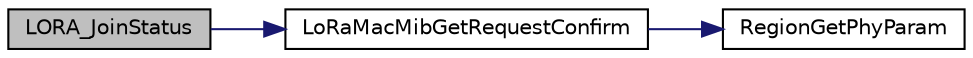 digraph "LORA_JoinStatus"
{
  edge [fontname="Helvetica",fontsize="10",labelfontname="Helvetica",labelfontsize="10"];
  node [fontname="Helvetica",fontsize="10",shape=record];
  rankdir="LR";
  Node194 [label="LORA_JoinStatus",height=0.2,width=0.4,color="black", fillcolor="grey75", style="filled", fontcolor="black"];
  Node194 -> Node195 [color="midnightblue",fontsize="10",style="solid"];
  Node195 [label="LoRaMacMibGetRequestConfirm",height=0.2,width=0.4,color="black", fillcolor="white", style="filled",URL="$group___l_o_r_a_m_a_c.html#ga3e208a4f73213aa801eeb9d9da7b71dd",tooltip="LoRaMAC MIB-Get "];
  Node195 -> Node196 [color="midnightblue",fontsize="10",style="solid"];
  Node196 [label="RegionGetPhyParam",height=0.2,width=0.4,color="black", fillcolor="white", style="filled",URL="$group___r_e_g_i_o_n.html#gafbd084611ba512035a6cbe7f3aa5857b",tooltip="The function gets a value of a specific phy attribute. "];
}
